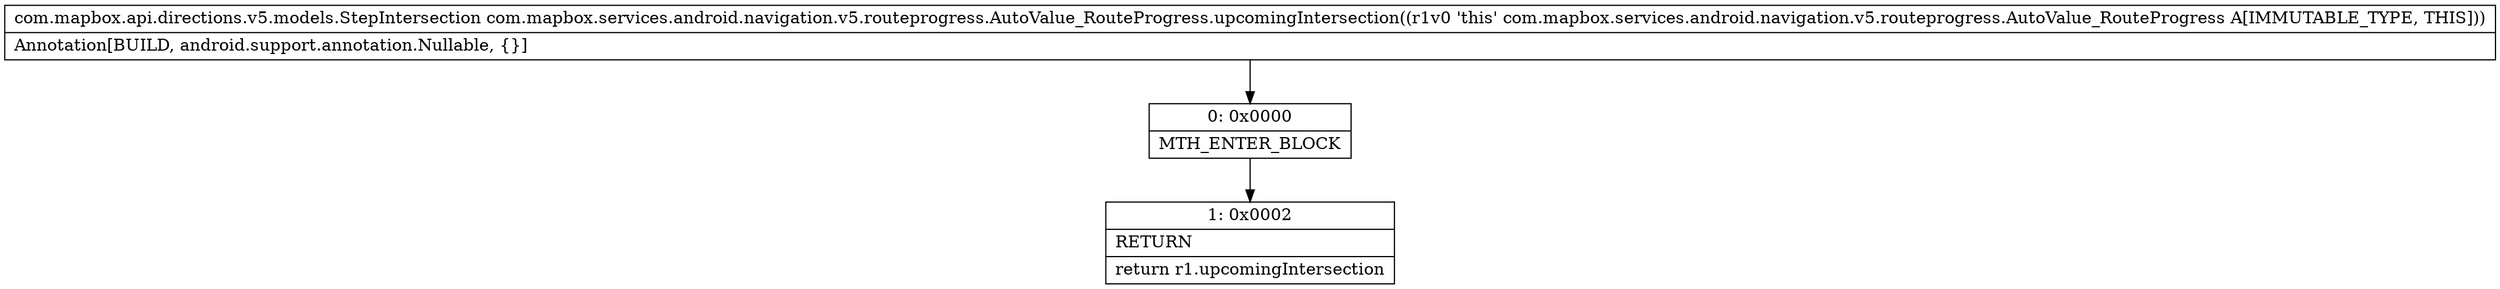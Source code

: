 digraph "CFG forcom.mapbox.services.android.navigation.v5.routeprogress.AutoValue_RouteProgress.upcomingIntersection()Lcom\/mapbox\/api\/directions\/v5\/models\/StepIntersection;" {
Node_0 [shape=record,label="{0\:\ 0x0000|MTH_ENTER_BLOCK\l}"];
Node_1 [shape=record,label="{1\:\ 0x0002|RETURN\l|return r1.upcomingIntersection\l}"];
MethodNode[shape=record,label="{com.mapbox.api.directions.v5.models.StepIntersection com.mapbox.services.android.navigation.v5.routeprogress.AutoValue_RouteProgress.upcomingIntersection((r1v0 'this' com.mapbox.services.android.navigation.v5.routeprogress.AutoValue_RouteProgress A[IMMUTABLE_TYPE, THIS]))  | Annotation[BUILD, android.support.annotation.Nullable, \{\}]\l}"];
MethodNode -> Node_0;
Node_0 -> Node_1;
}

